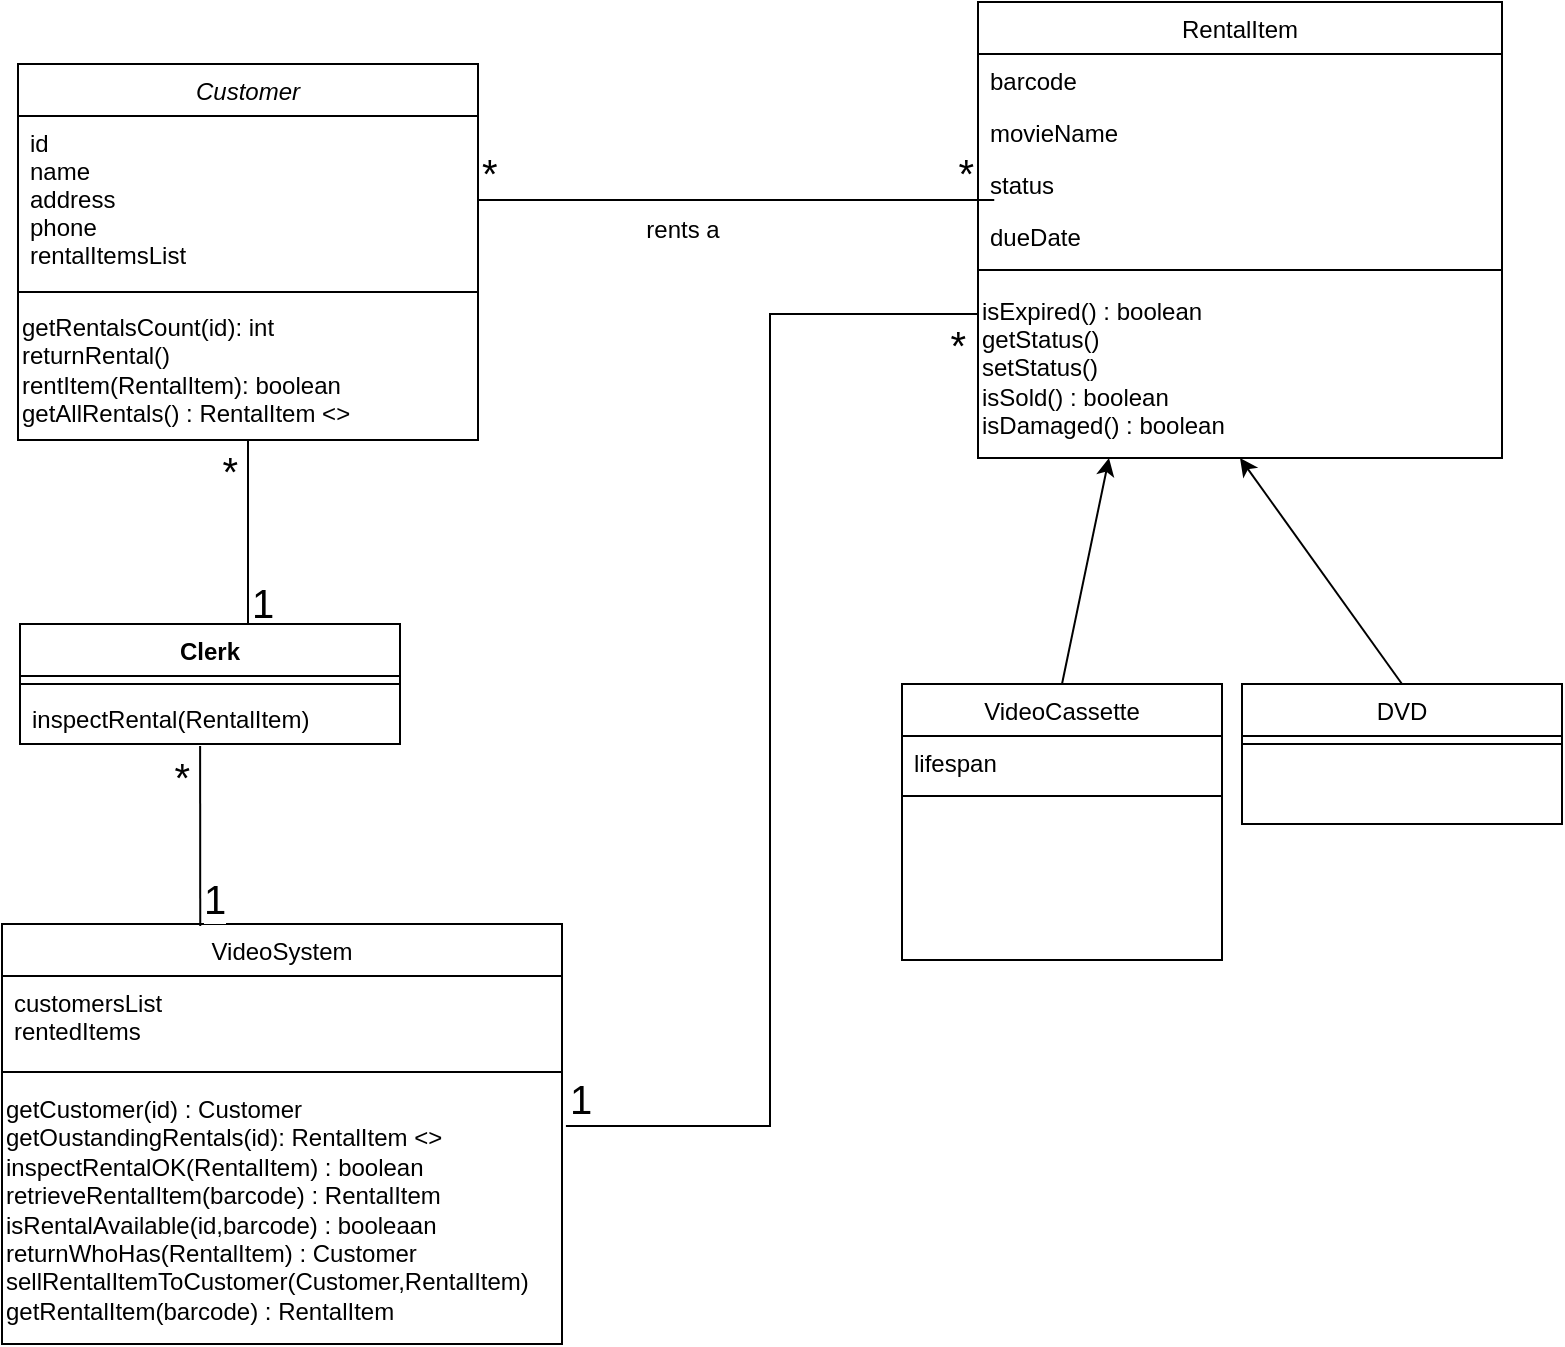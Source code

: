 <mxfile version="23.1.6" type="github">
  <diagram id="C5RBs43oDa-KdzZeNtuy" name="Page-1">
    <mxGraphModel dx="1434" dy="738" grid="1" gridSize="10" guides="1" tooltips="1" connect="1" arrows="1" fold="1" page="1" pageScale="1" pageWidth="827" pageHeight="1169" math="0" shadow="0">
      <root>
        <mxCell id="WIyWlLk6GJQsqaUBKTNV-0" />
        <mxCell id="WIyWlLk6GJQsqaUBKTNV-1" parent="WIyWlLk6GJQsqaUBKTNV-0" />
        <mxCell id="zkfFHV4jXpPFQw0GAbJ--0" value="Customer" style="swimlane;fontStyle=2;align=center;verticalAlign=top;childLayout=stackLayout;horizontal=1;startSize=26;horizontalStack=0;resizeParent=1;resizeLast=0;collapsible=1;marginBottom=0;rounded=0;shadow=0;strokeWidth=1;" parent="WIyWlLk6GJQsqaUBKTNV-1" vertex="1">
          <mxGeometry x="28" y="120" width="230" height="188" as="geometry">
            <mxRectangle x="230" y="140" width="160" height="26" as="alternateBounds" />
          </mxGeometry>
        </mxCell>
        <mxCell id="zkfFHV4jXpPFQw0GAbJ--3" value="id&#xa;name&#xa;address&#xa;phone&#xa;rentalItemsList" style="text;align=left;verticalAlign=top;spacingLeft=4;spacingRight=4;overflow=hidden;rotatable=0;points=[[0,0.5],[1,0.5]];portConstraint=eastwest;rounded=0;shadow=0;html=0;" parent="zkfFHV4jXpPFQw0GAbJ--0" vertex="1">
          <mxGeometry y="26" width="230" height="84" as="geometry" />
        </mxCell>
        <mxCell id="zkfFHV4jXpPFQw0GAbJ--4" value="" style="line;html=1;strokeWidth=1;align=left;verticalAlign=middle;spacingTop=-1;spacingLeft=3;spacingRight=3;rotatable=0;labelPosition=right;points=[];portConstraint=eastwest;" parent="zkfFHV4jXpPFQw0GAbJ--0" vertex="1">
          <mxGeometry y="110" width="230" height="8" as="geometry" />
        </mxCell>
        <mxCell id="Pgig-VzS2D-4uyWyRh4g-17" value="getRentalsCount(id): int&lt;br&gt;returnRental()&lt;br&gt;rentItem(RentalItem): boolean&lt;br&gt;getAllRentals() : RentalItem &amp;lt;&amp;gt;" style="text;html=1;align=left;verticalAlign=middle;resizable=0;points=[];autosize=1;strokeColor=none;fillColor=none;" vertex="1" parent="zkfFHV4jXpPFQw0GAbJ--0">
          <mxGeometry y="118" width="230" height="70" as="geometry" />
        </mxCell>
        <mxCell id="zkfFHV4jXpPFQw0GAbJ--6" value="VideoCassette" style="swimlane;fontStyle=0;align=center;verticalAlign=top;childLayout=stackLayout;horizontal=1;startSize=26;horizontalStack=0;resizeParent=1;resizeLast=0;collapsible=1;marginBottom=0;rounded=0;shadow=0;strokeWidth=1;" parent="WIyWlLk6GJQsqaUBKTNV-1" vertex="1">
          <mxGeometry x="470" y="430" width="160" height="138" as="geometry">
            <mxRectangle x="130" y="380" width="160" height="26" as="alternateBounds" />
          </mxGeometry>
        </mxCell>
        <mxCell id="zkfFHV4jXpPFQw0GAbJ--7" value="lifespan" style="text;align=left;verticalAlign=top;spacingLeft=4;spacingRight=4;overflow=hidden;rotatable=0;points=[[0,0.5],[1,0.5]];portConstraint=eastwest;" parent="zkfFHV4jXpPFQw0GAbJ--6" vertex="1">
          <mxGeometry y="26" width="160" height="26" as="geometry" />
        </mxCell>
        <mxCell id="zkfFHV4jXpPFQw0GAbJ--9" value="" style="line;html=1;strokeWidth=1;align=left;verticalAlign=middle;spacingTop=-1;spacingLeft=3;spacingRight=3;rotatable=0;labelPosition=right;points=[];portConstraint=eastwest;" parent="zkfFHV4jXpPFQw0GAbJ--6" vertex="1">
          <mxGeometry y="52" width="160" height="8" as="geometry" />
        </mxCell>
        <mxCell id="zkfFHV4jXpPFQw0GAbJ--13" value="DVD" style="swimlane;fontStyle=0;align=center;verticalAlign=top;childLayout=stackLayout;horizontal=1;startSize=26;horizontalStack=0;resizeParent=1;resizeLast=0;collapsible=1;marginBottom=0;rounded=0;shadow=0;strokeWidth=1;" parent="WIyWlLk6GJQsqaUBKTNV-1" vertex="1">
          <mxGeometry x="640" y="430" width="160" height="70" as="geometry">
            <mxRectangle x="340" y="380" width="170" height="26" as="alternateBounds" />
          </mxGeometry>
        </mxCell>
        <mxCell id="zkfFHV4jXpPFQw0GAbJ--15" value="" style="line;html=1;strokeWidth=1;align=left;verticalAlign=middle;spacingTop=-1;spacingLeft=3;spacingRight=3;rotatable=0;labelPosition=right;points=[];portConstraint=eastwest;" parent="zkfFHV4jXpPFQw0GAbJ--13" vertex="1">
          <mxGeometry y="26" width="160" height="8" as="geometry" />
        </mxCell>
        <mxCell id="zkfFHV4jXpPFQw0GAbJ--17" value="RentalItem" style="swimlane;fontStyle=0;align=center;verticalAlign=top;childLayout=stackLayout;horizontal=1;startSize=26;horizontalStack=0;resizeParent=1;resizeLast=0;collapsible=1;marginBottom=0;rounded=0;shadow=0;strokeWidth=1;" parent="WIyWlLk6GJQsqaUBKTNV-1" vertex="1">
          <mxGeometry x="508" y="89" width="262" height="228" as="geometry">
            <mxRectangle x="550" y="140" width="160" height="26" as="alternateBounds" />
          </mxGeometry>
        </mxCell>
        <mxCell id="zkfFHV4jXpPFQw0GAbJ--18" value="barcode" style="text;align=left;verticalAlign=top;spacingLeft=4;spacingRight=4;overflow=hidden;rotatable=0;points=[[0,0.5],[1,0.5]];portConstraint=eastwest;" parent="zkfFHV4jXpPFQw0GAbJ--17" vertex="1">
          <mxGeometry y="26" width="262" height="26" as="geometry" />
        </mxCell>
        <mxCell id="zkfFHV4jXpPFQw0GAbJ--19" value="movieName" style="text;align=left;verticalAlign=top;spacingLeft=4;spacingRight=4;overflow=hidden;rotatable=0;points=[[0,0.5],[1,0.5]];portConstraint=eastwest;rounded=0;shadow=0;html=0;" parent="zkfFHV4jXpPFQw0GAbJ--17" vertex="1">
          <mxGeometry y="52" width="262" height="26" as="geometry" />
        </mxCell>
        <mxCell id="zkfFHV4jXpPFQw0GAbJ--20" value="status" style="text;align=left;verticalAlign=top;spacingLeft=4;spacingRight=4;overflow=hidden;rotatable=0;points=[[0,0.5],[1,0.5]];portConstraint=eastwest;rounded=0;shadow=0;html=0;" parent="zkfFHV4jXpPFQw0GAbJ--17" vertex="1">
          <mxGeometry y="78" width="262" height="26" as="geometry" />
        </mxCell>
        <mxCell id="zkfFHV4jXpPFQw0GAbJ--21" value="dueDate" style="text;align=left;verticalAlign=top;spacingLeft=4;spacingRight=4;overflow=hidden;rotatable=0;points=[[0,0.5],[1,0.5]];portConstraint=eastwest;rounded=0;shadow=0;html=0;" parent="zkfFHV4jXpPFQw0GAbJ--17" vertex="1">
          <mxGeometry y="104" width="262" height="26" as="geometry" />
        </mxCell>
        <mxCell id="zkfFHV4jXpPFQw0GAbJ--23" value="" style="line;html=1;strokeWidth=1;align=left;verticalAlign=middle;spacingTop=-1;spacingLeft=3;spacingRight=3;rotatable=0;labelPosition=right;points=[];portConstraint=eastwest;" parent="zkfFHV4jXpPFQw0GAbJ--17" vertex="1">
          <mxGeometry y="130" width="262" height="8" as="geometry" />
        </mxCell>
        <mxCell id="Pgig-VzS2D-4uyWyRh4g-19" value="isExpired() : boolean&lt;br&gt;getStatus()&lt;br&gt;setStatus()&lt;br&gt;isSold() : boolean&lt;br&gt;isDamaged() : boolean" style="text;html=1;align=left;verticalAlign=middle;resizable=0;points=[];autosize=1;strokeColor=none;fillColor=none;" vertex="1" parent="zkfFHV4jXpPFQw0GAbJ--17">
          <mxGeometry y="138" width="262" height="90" as="geometry" />
        </mxCell>
        <mxCell id="Pgig-VzS2D-4uyWyRh4g-1" value="" style="endArrow=classic;html=1;rounded=0;entryX=0.5;entryY=1;entryDx=0;entryDy=0;exitX=0.5;exitY=0;exitDx=0;exitDy=0;" edge="1" parent="WIyWlLk6GJQsqaUBKTNV-1" source="zkfFHV4jXpPFQw0GAbJ--13" target="zkfFHV4jXpPFQw0GAbJ--17">
          <mxGeometry width="50" height="50" relative="1" as="geometry">
            <mxPoint x="390" y="410" as="sourcePoint" />
            <mxPoint x="440" y="360" as="targetPoint" />
          </mxGeometry>
        </mxCell>
        <mxCell id="Pgig-VzS2D-4uyWyRh4g-2" value="" style="endArrow=classic;html=1;rounded=0;exitX=0.5;exitY=0;exitDx=0;exitDy=0;entryX=0.25;entryY=1;entryDx=0;entryDy=0;" edge="1" parent="WIyWlLk6GJQsqaUBKTNV-1" source="zkfFHV4jXpPFQw0GAbJ--6" target="zkfFHV4jXpPFQw0GAbJ--17">
          <mxGeometry width="50" height="50" relative="1" as="geometry">
            <mxPoint x="390" y="410" as="sourcePoint" />
            <mxPoint x="580" y="340" as="targetPoint" />
          </mxGeometry>
        </mxCell>
        <mxCell id="Pgig-VzS2D-4uyWyRh4g-4" value="VideoSystem" style="swimlane;fontStyle=0;align=center;verticalAlign=top;childLayout=stackLayout;horizontal=1;startSize=26;horizontalStack=0;resizeParent=1;resizeLast=0;collapsible=1;marginBottom=0;rounded=0;shadow=0;strokeWidth=1;" vertex="1" parent="WIyWlLk6GJQsqaUBKTNV-1">
          <mxGeometry x="20" y="550" width="280" height="210" as="geometry">
            <mxRectangle x="130" y="380" width="160" height="26" as="alternateBounds" />
          </mxGeometry>
        </mxCell>
        <mxCell id="Pgig-VzS2D-4uyWyRh4g-5" value="customersList&#xa;rentedItems" style="text;align=left;verticalAlign=top;spacingLeft=4;spacingRight=4;overflow=hidden;rotatable=0;points=[[0,0.5],[1,0.5]];portConstraint=eastwest;" vertex="1" parent="Pgig-VzS2D-4uyWyRh4g-4">
          <mxGeometry y="26" width="280" height="44" as="geometry" />
        </mxCell>
        <mxCell id="Pgig-VzS2D-4uyWyRh4g-6" value="" style="line;html=1;strokeWidth=1;align=left;verticalAlign=middle;spacingTop=-1;spacingLeft=3;spacingRight=3;rotatable=0;labelPosition=right;points=[];portConstraint=eastwest;" vertex="1" parent="Pgig-VzS2D-4uyWyRh4g-4">
          <mxGeometry y="70" width="280" height="8" as="geometry" />
        </mxCell>
        <mxCell id="Pgig-VzS2D-4uyWyRh4g-15" value="getCustomer(id) : Customer&lt;div&gt;getOustandingRentals(id): RentalItem &amp;lt;&amp;gt;&lt;/div&gt;&lt;div&gt;inspectRentalOK(RentalItem) : boolean&lt;/div&gt;&lt;div&gt;retrieveRentalItem(barcode) : RentalItem&lt;/div&gt;&lt;div&gt;isRentalAvailable(id,barcode) : booleaan&lt;/div&gt;&lt;div&gt;returnWhoHas(RentalItem) : Customer&lt;/div&gt;&lt;div&gt;sellRentalItemToCustomer(Customer,RentalItem)&lt;/div&gt;&lt;div&gt;getRentalItem(barcode) : RentalItem&lt;/div&gt;" style="text;html=1;align=left;verticalAlign=middle;resizable=0;points=[];autosize=1;strokeColor=none;fillColor=none;" vertex="1" parent="Pgig-VzS2D-4uyWyRh4g-4">
          <mxGeometry y="78" width="280" height="130" as="geometry" />
        </mxCell>
        <mxCell id="Pgig-VzS2D-4uyWyRh4g-8" value="" style="endArrow=none;html=1;edgeStyle=orthogonalEdgeStyle;rounded=0;exitX=1;exitY=0.5;exitDx=0;exitDy=0;entryX=0.031;entryY=-0.192;entryDx=0;entryDy=0;entryPerimeter=0;" edge="1" parent="WIyWlLk6GJQsqaUBKTNV-1" source="zkfFHV4jXpPFQw0GAbJ--3" target="zkfFHV4jXpPFQw0GAbJ--21">
          <mxGeometry relative="1" as="geometry">
            <mxPoint x="330" y="380" as="sourcePoint" />
            <mxPoint x="490" y="380" as="targetPoint" />
          </mxGeometry>
        </mxCell>
        <mxCell id="Pgig-VzS2D-4uyWyRh4g-9" value="*" style="edgeLabel;resizable=0;html=1;align=left;verticalAlign=bottom;fontSize=20;" connectable="0" vertex="1" parent="Pgig-VzS2D-4uyWyRh4g-8">
          <mxGeometry x="-1" relative="1" as="geometry" />
        </mxCell>
        <mxCell id="Pgig-VzS2D-4uyWyRh4g-10" value="*" style="edgeLabel;resizable=0;html=1;align=right;verticalAlign=bottom;fontSize=20;" connectable="0" vertex="1" parent="Pgig-VzS2D-4uyWyRh4g-8">
          <mxGeometry x="1" relative="1" as="geometry">
            <mxPoint x="-9" as="offset" />
          </mxGeometry>
        </mxCell>
        <mxCell id="Pgig-VzS2D-4uyWyRh4g-11" value="rents a" style="text;html=1;align=center;verticalAlign=middle;resizable=0;points=[];autosize=1;strokeColor=none;fillColor=none;" vertex="1" parent="WIyWlLk6GJQsqaUBKTNV-1">
          <mxGeometry x="330" y="188" width="60" height="30" as="geometry" />
        </mxCell>
        <mxCell id="Pgig-VzS2D-4uyWyRh4g-12" value="" style="endArrow=none;html=1;edgeStyle=orthogonalEdgeStyle;rounded=0;entryX=0.5;entryY=1;entryDx=0;entryDy=0;exitX=0.6;exitY=0.05;exitDx=0;exitDy=0;exitPerimeter=0;" edge="1" parent="WIyWlLk6GJQsqaUBKTNV-1" source="Pgig-VzS2D-4uyWyRh4g-20" target="zkfFHV4jXpPFQw0GAbJ--0">
          <mxGeometry relative="1" as="geometry">
            <mxPoint x="90" y="370" as="sourcePoint" />
            <mxPoint x="523" y="229" as="targetPoint" />
          </mxGeometry>
        </mxCell>
        <mxCell id="Pgig-VzS2D-4uyWyRh4g-13" value="1" style="edgeLabel;resizable=0;html=1;align=left;verticalAlign=bottom;fontSize=20;" connectable="0" vertex="1" parent="Pgig-VzS2D-4uyWyRh4g-12">
          <mxGeometry x="-1" relative="1" as="geometry" />
        </mxCell>
        <mxCell id="Pgig-VzS2D-4uyWyRh4g-14" value="*" style="edgeLabel;resizable=0;html=1;align=right;verticalAlign=bottom;fontSize=20;" connectable="0" vertex="1" parent="Pgig-VzS2D-4uyWyRh4g-12">
          <mxGeometry x="1" relative="1" as="geometry">
            <mxPoint x="-5" y="29" as="offset" />
          </mxGeometry>
        </mxCell>
        <mxCell id="Pgig-VzS2D-4uyWyRh4g-20" value="Clerk" style="swimlane;fontStyle=1;align=center;verticalAlign=top;childLayout=stackLayout;horizontal=1;startSize=26;horizontalStack=0;resizeParent=1;resizeParentMax=0;resizeLast=0;collapsible=1;marginBottom=0;whiteSpace=wrap;html=1;" vertex="1" parent="WIyWlLk6GJQsqaUBKTNV-1">
          <mxGeometry x="29" y="400" width="190" height="60" as="geometry" />
        </mxCell>
        <mxCell id="Pgig-VzS2D-4uyWyRh4g-22" value="" style="line;strokeWidth=1;fillColor=none;align=left;verticalAlign=middle;spacingTop=-1;spacingLeft=3;spacingRight=3;rotatable=0;labelPosition=right;points=[];portConstraint=eastwest;strokeColor=inherit;" vertex="1" parent="Pgig-VzS2D-4uyWyRh4g-20">
          <mxGeometry y="26" width="190" height="8" as="geometry" />
        </mxCell>
        <mxCell id="Pgig-VzS2D-4uyWyRh4g-23" value="inspectRental(RentalItem)" style="text;strokeColor=none;fillColor=none;align=left;verticalAlign=top;spacingLeft=4;spacingRight=4;overflow=hidden;rotatable=0;points=[[0,0.5],[1,0.5]];portConstraint=eastwest;whiteSpace=wrap;html=1;" vertex="1" parent="Pgig-VzS2D-4uyWyRh4g-20">
          <mxGeometry y="34" width="190" height="26" as="geometry" />
        </mxCell>
        <mxCell id="Pgig-VzS2D-4uyWyRh4g-24" value="" style="endArrow=none;html=1;edgeStyle=orthogonalEdgeStyle;rounded=0;entryX=0.474;entryY=1.038;entryDx=0;entryDy=0;exitX=0.354;exitY=0.005;exitDx=0;exitDy=0;exitPerimeter=0;entryPerimeter=0;" edge="1" parent="WIyWlLk6GJQsqaUBKTNV-1" source="Pgig-VzS2D-4uyWyRh4g-4" target="Pgig-VzS2D-4uyWyRh4g-23">
          <mxGeometry relative="1" as="geometry">
            <mxPoint x="250" y="480" as="sourcePoint" />
            <mxPoint x="218" y="318" as="targetPoint" />
          </mxGeometry>
        </mxCell>
        <mxCell id="Pgig-VzS2D-4uyWyRh4g-25" value="1" style="edgeLabel;resizable=0;html=1;align=left;verticalAlign=bottom;fontSize=20;" connectable="0" vertex="1" parent="Pgig-VzS2D-4uyWyRh4g-24">
          <mxGeometry x="-1" relative="1" as="geometry" />
        </mxCell>
        <mxCell id="Pgig-VzS2D-4uyWyRh4g-26" value="*" style="edgeLabel;resizable=0;html=1;align=right;verticalAlign=bottom;fontSize=20;" connectable="0" vertex="1" parent="Pgig-VzS2D-4uyWyRh4g-24">
          <mxGeometry x="1" relative="1" as="geometry">
            <mxPoint x="-5" y="29" as="offset" />
          </mxGeometry>
        </mxCell>
        <mxCell id="Pgig-VzS2D-4uyWyRh4g-27" value="" style="endArrow=none;html=1;edgeStyle=orthogonalEdgeStyle;rounded=0;entryX=0;entryY=0.2;entryDx=0;entryDy=0;exitX=1.007;exitY=0.177;exitDx=0;exitDy=0;exitPerimeter=0;entryPerimeter=0;" edge="1" parent="WIyWlLk6GJQsqaUBKTNV-1" source="Pgig-VzS2D-4uyWyRh4g-15" target="Pgig-VzS2D-4uyWyRh4g-19">
          <mxGeometry relative="1" as="geometry">
            <mxPoint x="129" y="561" as="sourcePoint" />
            <mxPoint x="129" y="471" as="targetPoint" />
          </mxGeometry>
        </mxCell>
        <mxCell id="Pgig-VzS2D-4uyWyRh4g-28" value="1" style="edgeLabel;resizable=0;html=1;align=left;verticalAlign=bottom;fontSize=20;" connectable="0" vertex="1" parent="Pgig-VzS2D-4uyWyRh4g-27">
          <mxGeometry x="-1" relative="1" as="geometry" />
        </mxCell>
        <mxCell id="Pgig-VzS2D-4uyWyRh4g-29" value="*" style="edgeLabel;resizable=0;html=1;align=right;verticalAlign=bottom;fontSize=20;" connectable="0" vertex="1" parent="Pgig-VzS2D-4uyWyRh4g-27">
          <mxGeometry x="1" relative="1" as="geometry">
            <mxPoint x="-5" y="29" as="offset" />
          </mxGeometry>
        </mxCell>
      </root>
    </mxGraphModel>
  </diagram>
</mxfile>

